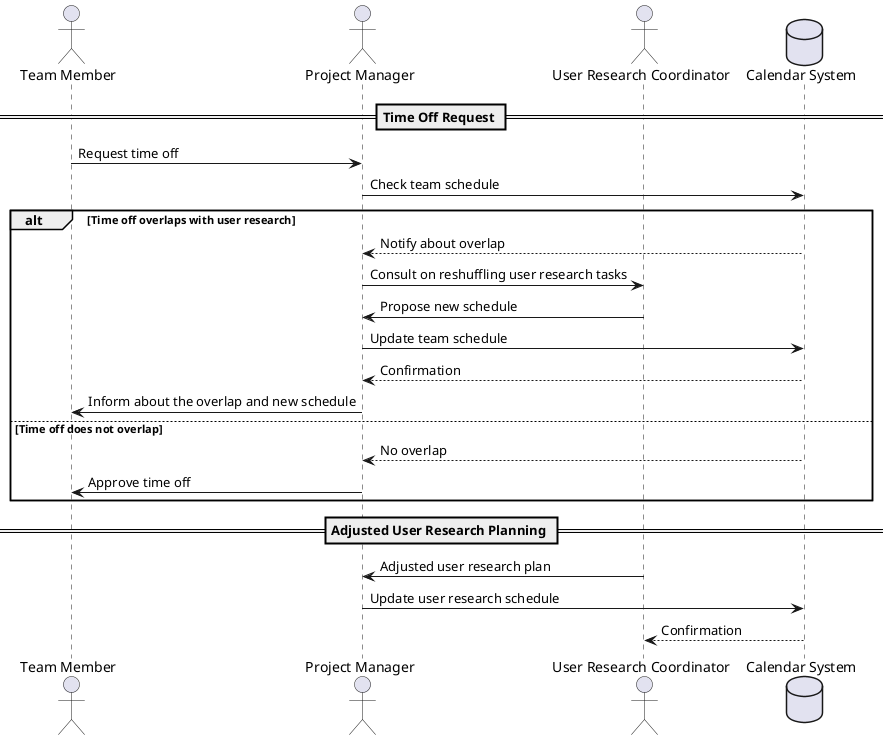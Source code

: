 @startuml
actor "Team Member" as TM
actor "Project Manager" as PM
actor "User Research Coordinator" as URC
database "Calendar System" as CS

== Time Off Request ==
TM -> PM : Request time off
PM -> CS : Check team schedule
alt Time off overlaps with user research
    CS --> PM : Notify about overlap
    PM -> URC : Consult on reshuffling user research tasks
    URC -> PM : Propose new schedule
    PM -> CS : Update team schedule
    CS --> PM : Confirmation
    PM -> TM : Inform about the overlap and new schedule
else Time off does not overlap
    CS --> PM : No overlap
    PM -> TM : Approve time off
end

== Adjusted User Research Planning ==
URC -> PM : Adjusted user research plan
PM -> CS : Update user research schedule
CS --> URC : Confirmation

@enduml
